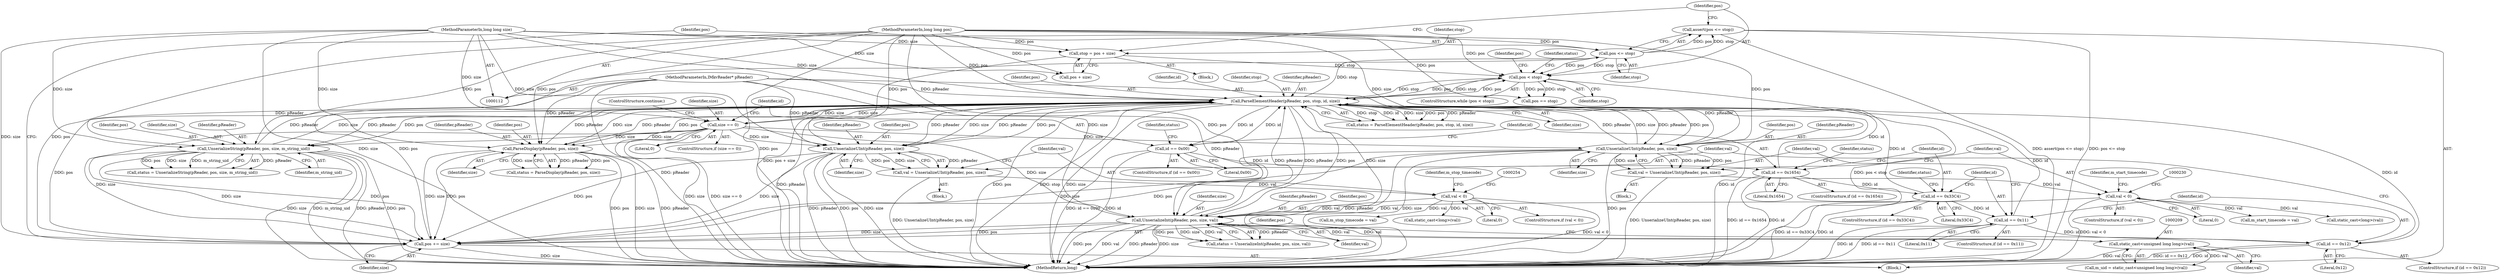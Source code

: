 digraph "1_Android_cc274e2abe8b2a6698a5c47d8aa4bb45f1f9538d_38@API" {
"1000262" [label="(Call,assert(pos <= stop))"];
"1000263" [label="(Call,pos <= stop)"];
"1000259" [label="(Call,pos += size)"];
"1000175" [label="(Call,UnserializeString(pReader, pos, size, m_string_uid))"];
"1000133" [label="(Call,ParseElementHeader(pReader, pos, stop, id, size))"];
"1000220" [label="(Call,UnserializeUInt(pReader, pos, size))"];
"1000113" [label="(MethodParameterIn,IMkvReader* pReader)"];
"1000114" [label="(MethodParameterIn,long long pos)"];
"1000146" [label="(Call,size == 0)"];
"1000115" [label="(MethodParameterIn,long long size)"];
"1000244" [label="(Call,UnserializeUInt(pReader, pos, size))"];
"1000195" [label="(Call,UnserializeInt(pReader, pos, size, val))"];
"1000208" [label="(Call,static_cast<unsigned long long>(val))"];
"1000249" [label="(Call,val < 0)"];
"1000242" [label="(Call,val = UnserializeUInt(pReader, pos, size))"];
"1000225" [label="(Call,val < 0)"];
"1000218" [label="(Call,val = UnserializeUInt(pReader, pos, size))"];
"1000157" [label="(Call,ParseDisplay(pReader, pos, size))"];
"1000124" [label="(Call,pos < stop)"];
"1000118" [label="(Call,stop = pos + size)"];
"1000151" [label="(Call,id == 0x00)"];
"1000169" [label="(Call,id == 0x1654)"];
"1000237" [label="(Call,id == 0x12)"];
"1000213" [label="(Call,id == 0x11)"];
"1000188" [label="(Call,id == 0x33C4)"];
"1000177" [label="(Identifier,pos)"];
"1000215" [label="(Literal,0x11)"];
"1000222" [label="(Identifier,pos)"];
"1000153" [label="(Literal,0x00)"];
"1000114" [label="(MethodParameterIn,long long pos)"];
"1000236" [label="(ControlStructure,if (id == 0x12))"];
"1000225" [label="(Call,val < 0)"];
"1000247" [label="(Identifier,size)"];
"1000116" [label="(Block,)"];
"1000216" [label="(Block,)"];
"1000171" [label="(Literal,0x1654)"];
"1000131" [label="(Call,status = ParseElementHeader(pReader, pos, stop, id, size))"];
"1000240" [label="(Block,)"];
"1000265" [label="(Identifier,stop)"];
"1000268" [label="(Identifier,pos)"];
"1000250" [label="(Identifier,val)"];
"1000232" [label="(Call,m_start_timecode = val)"];
"1000193" [label="(Call,status = UnserializeInt(pReader, pos, size, val))"];
"1000145" [label="(ControlStructure,if (size == 0))"];
"1000219" [label="(Identifier,val)"];
"1000147" [label="(Identifier,size)"];
"1000118" [label="(Call,stop = pos + size)"];
"1000199" [label="(Identifier,val)"];
"1000113" [label="(MethodParameterIn,IMkvReader* pReader)"];
"1000135" [label="(Identifier,pos)"];
"1000229" [label="(Call,static_cast<long>(val))"];
"1000233" [label="(Identifier,m_start_timecode)"];
"1000272" [label="(MethodReturn,long)"];
"1000208" [label="(Call,static_cast<unsigned long long>(val))"];
"1000156" [label="(Identifier,status)"];
"1000262" [label="(Call,assert(pos <= stop))"];
"1000151" [label="(Call,id == 0x00)"];
"1000249" [label="(Call,val < 0)"];
"1000187" [label="(ControlStructure,if (id == 0x33C4))"];
"1000173" [label="(Call,status = UnserializeString(pReader, pos, size, m_string_uid))"];
"1000115" [label="(MethodParameterIn,long long size)"];
"1000264" [label="(Identifier,pos)"];
"1000158" [label="(Identifier,pReader)"];
"1000214" [label="(Identifier,id)"];
"1000194" [label="(Identifier,status)"];
"1000206" [label="(Call,m_uid = static_cast<unsigned long long>(val))"];
"1000119" [label="(Identifier,stop)"];
"1000174" [label="(Identifier,status)"];
"1000175" [label="(Call,UnserializeString(pReader, pos, size, m_string_uid))"];
"1000196" [label="(Identifier,pReader)"];
"1000152" [label="(Identifier,id)"];
"1000221" [label="(Identifier,pReader)"];
"1000168" [label="(ControlStructure,if (id == 0x1654))"];
"1000220" [label="(Call,UnserializeUInt(pReader, pos, size))"];
"1000188" [label="(Call,id == 0x33C4)"];
"1000259" [label="(Call,pos += size)"];
"1000159" [label="(Identifier,pos)"];
"1000189" [label="(Identifier,id)"];
"1000267" [label="(Call,pos == stop)"];
"1000245" [label="(Identifier,pReader)"];
"1000237" [label="(Call,id == 0x12)"];
"1000146" [label="(Call,size == 0)"];
"1000150" [label="(ControlStructure,if (id == 0x00))"];
"1000226" [label="(Identifier,val)"];
"1000190" [label="(Literal,0x33C4)"];
"1000169" [label="(Call,id == 0x1654)"];
"1000149" [label="(ControlStructure,continue;)"];
"1000210" [label="(Identifier,val)"];
"1000120" [label="(Call,pos + size)"];
"1000256" [label="(Call,m_stop_timecode = val)"];
"1000160" [label="(Identifier,size)"];
"1000218" [label="(Call,val = UnserializeUInt(pReader, pos, size))"];
"1000157" [label="(Call,ParseDisplay(pReader, pos, size))"];
"1000224" [label="(ControlStructure,if (val < 0))"];
"1000246" [label="(Identifier,pos)"];
"1000239" [label="(Literal,0x12)"];
"1000195" [label="(Call,UnserializeInt(pReader, pos, size, val))"];
"1000238" [label="(Identifier,id)"];
"1000138" [label="(Identifier,size)"];
"1000227" [label="(Literal,0)"];
"1000178" [label="(Identifier,size)"];
"1000253" [label="(Call,static_cast<long>(val))"];
"1000243" [label="(Identifier,val)"];
"1000155" [label="(Call,status = ParseDisplay(pReader, pos, size))"];
"1000133" [label="(Call,ParseElementHeader(pReader, pos, stop, id, size))"];
"1000132" [label="(Identifier,status)"];
"1000176" [label="(Identifier,pReader)"];
"1000263" [label="(Call,pos <= stop)"];
"1000261" [label="(Identifier,size)"];
"1000257" [label="(Identifier,m_stop_timecode)"];
"1000148" [label="(Literal,0)"];
"1000244" [label="(Call,UnserializeUInt(pReader, pos, size))"];
"1000213" [label="(Call,id == 0x11)"];
"1000137" [label="(Identifier,id)"];
"1000212" [label="(ControlStructure,if (id == 0x11))"];
"1000127" [label="(Block,)"];
"1000179" [label="(Identifier,m_string_uid)"];
"1000126" [label="(Identifier,stop)"];
"1000260" [label="(Identifier,pos)"];
"1000242" [label="(Call,val = UnserializeUInt(pReader, pos, size))"];
"1000223" [label="(Identifier,size)"];
"1000125" [label="(Identifier,pos)"];
"1000170" [label="(Identifier,id)"];
"1000123" [label="(ControlStructure,while (pos < stop))"];
"1000136" [label="(Identifier,stop)"];
"1000197" [label="(Identifier,pos)"];
"1000251" [label="(Literal,0)"];
"1000124" [label="(Call,pos < stop)"];
"1000198" [label="(Identifier,size)"];
"1000248" [label="(ControlStructure,if (val < 0))"];
"1000134" [label="(Identifier,pReader)"];
"1000262" -> "1000127"  [label="AST: "];
"1000262" -> "1000263"  [label="CFG: "];
"1000263" -> "1000262"  [label="AST: "];
"1000125" -> "1000262"  [label="CFG: "];
"1000262" -> "1000272"  [label="DDG: assert(pos <= stop)"];
"1000262" -> "1000272"  [label="DDG: pos <= stop"];
"1000263" -> "1000262"  [label="DDG: pos"];
"1000263" -> "1000262"  [label="DDG: stop"];
"1000263" -> "1000265"  [label="CFG: "];
"1000264" -> "1000263"  [label="AST: "];
"1000265" -> "1000263"  [label="AST: "];
"1000263" -> "1000124"  [label="DDG: pos"];
"1000263" -> "1000124"  [label="DDG: stop"];
"1000259" -> "1000263"  [label="DDG: pos"];
"1000114" -> "1000263"  [label="DDG: pos"];
"1000133" -> "1000263"  [label="DDG: stop"];
"1000259" -> "1000127"  [label="AST: "];
"1000259" -> "1000261"  [label="CFG: "];
"1000260" -> "1000259"  [label="AST: "];
"1000261" -> "1000259"  [label="AST: "];
"1000264" -> "1000259"  [label="CFG: "];
"1000259" -> "1000272"  [label="DDG: size"];
"1000175" -> "1000259"  [label="DDG: size"];
"1000175" -> "1000259"  [label="DDG: pos"];
"1000220" -> "1000259"  [label="DDG: size"];
"1000220" -> "1000259"  [label="DDG: pos"];
"1000157" -> "1000259"  [label="DDG: size"];
"1000157" -> "1000259"  [label="DDG: pos"];
"1000146" -> "1000259"  [label="DDG: size"];
"1000244" -> "1000259"  [label="DDG: size"];
"1000244" -> "1000259"  [label="DDG: pos"];
"1000195" -> "1000259"  [label="DDG: size"];
"1000195" -> "1000259"  [label="DDG: pos"];
"1000115" -> "1000259"  [label="DDG: size"];
"1000133" -> "1000259"  [label="DDG: pos"];
"1000114" -> "1000259"  [label="DDG: pos"];
"1000175" -> "1000173"  [label="AST: "];
"1000175" -> "1000179"  [label="CFG: "];
"1000176" -> "1000175"  [label="AST: "];
"1000177" -> "1000175"  [label="AST: "];
"1000178" -> "1000175"  [label="AST: "];
"1000179" -> "1000175"  [label="AST: "];
"1000173" -> "1000175"  [label="CFG: "];
"1000175" -> "1000272"  [label="DDG: size"];
"1000175" -> "1000272"  [label="DDG: m_string_uid"];
"1000175" -> "1000272"  [label="DDG: pReader"];
"1000175" -> "1000272"  [label="DDG: pos"];
"1000175" -> "1000133"  [label="DDG: pReader"];
"1000175" -> "1000133"  [label="DDG: size"];
"1000175" -> "1000173"  [label="DDG: pReader"];
"1000175" -> "1000173"  [label="DDG: pos"];
"1000175" -> "1000173"  [label="DDG: size"];
"1000175" -> "1000173"  [label="DDG: m_string_uid"];
"1000133" -> "1000175"  [label="DDG: pReader"];
"1000133" -> "1000175"  [label="DDG: pos"];
"1000113" -> "1000175"  [label="DDG: pReader"];
"1000114" -> "1000175"  [label="DDG: pos"];
"1000146" -> "1000175"  [label="DDG: size"];
"1000115" -> "1000175"  [label="DDG: size"];
"1000133" -> "1000131"  [label="AST: "];
"1000133" -> "1000138"  [label="CFG: "];
"1000134" -> "1000133"  [label="AST: "];
"1000135" -> "1000133"  [label="AST: "];
"1000136" -> "1000133"  [label="AST: "];
"1000137" -> "1000133"  [label="AST: "];
"1000138" -> "1000133"  [label="AST: "];
"1000131" -> "1000133"  [label="CFG: "];
"1000133" -> "1000272"  [label="DDG: pReader"];
"1000133" -> "1000272"  [label="DDG: pos"];
"1000133" -> "1000272"  [label="DDG: stop"];
"1000133" -> "1000272"  [label="DDG: size"];
"1000133" -> "1000272"  [label="DDG: id"];
"1000133" -> "1000124"  [label="DDG: pos"];
"1000133" -> "1000124"  [label="DDG: stop"];
"1000133" -> "1000131"  [label="DDG: stop"];
"1000133" -> "1000131"  [label="DDG: id"];
"1000133" -> "1000131"  [label="DDG: size"];
"1000133" -> "1000131"  [label="DDG: pos"];
"1000133" -> "1000131"  [label="DDG: pReader"];
"1000220" -> "1000133"  [label="DDG: pReader"];
"1000220" -> "1000133"  [label="DDG: size"];
"1000244" -> "1000133"  [label="DDG: pReader"];
"1000244" -> "1000133"  [label="DDG: size"];
"1000195" -> "1000133"  [label="DDG: pReader"];
"1000195" -> "1000133"  [label="DDG: size"];
"1000157" -> "1000133"  [label="DDG: pReader"];
"1000157" -> "1000133"  [label="DDG: size"];
"1000113" -> "1000133"  [label="DDG: pReader"];
"1000124" -> "1000133"  [label="DDG: pos"];
"1000124" -> "1000133"  [label="DDG: stop"];
"1000114" -> "1000133"  [label="DDG: pos"];
"1000151" -> "1000133"  [label="DDG: id"];
"1000169" -> "1000133"  [label="DDG: id"];
"1000237" -> "1000133"  [label="DDG: id"];
"1000213" -> "1000133"  [label="DDG: id"];
"1000188" -> "1000133"  [label="DDG: id"];
"1000146" -> "1000133"  [label="DDG: size"];
"1000115" -> "1000133"  [label="DDG: size"];
"1000133" -> "1000146"  [label="DDG: size"];
"1000133" -> "1000151"  [label="DDG: id"];
"1000133" -> "1000157"  [label="DDG: pReader"];
"1000133" -> "1000157"  [label="DDG: pos"];
"1000133" -> "1000195"  [label="DDG: pReader"];
"1000133" -> "1000195"  [label="DDG: pos"];
"1000133" -> "1000220"  [label="DDG: pReader"];
"1000133" -> "1000220"  [label="DDG: pos"];
"1000133" -> "1000244"  [label="DDG: pReader"];
"1000133" -> "1000244"  [label="DDG: pos"];
"1000220" -> "1000218"  [label="AST: "];
"1000220" -> "1000223"  [label="CFG: "];
"1000221" -> "1000220"  [label="AST: "];
"1000222" -> "1000220"  [label="AST: "];
"1000223" -> "1000220"  [label="AST: "];
"1000218" -> "1000220"  [label="CFG: "];
"1000220" -> "1000272"  [label="DDG: pReader"];
"1000220" -> "1000272"  [label="DDG: size"];
"1000220" -> "1000272"  [label="DDG: pos"];
"1000220" -> "1000218"  [label="DDG: pReader"];
"1000220" -> "1000218"  [label="DDG: pos"];
"1000220" -> "1000218"  [label="DDG: size"];
"1000113" -> "1000220"  [label="DDG: pReader"];
"1000114" -> "1000220"  [label="DDG: pos"];
"1000146" -> "1000220"  [label="DDG: size"];
"1000115" -> "1000220"  [label="DDG: size"];
"1000113" -> "1000112"  [label="AST: "];
"1000113" -> "1000272"  [label="DDG: pReader"];
"1000113" -> "1000157"  [label="DDG: pReader"];
"1000113" -> "1000195"  [label="DDG: pReader"];
"1000113" -> "1000244"  [label="DDG: pReader"];
"1000114" -> "1000112"  [label="AST: "];
"1000114" -> "1000272"  [label="DDG: pos"];
"1000114" -> "1000118"  [label="DDG: pos"];
"1000114" -> "1000120"  [label="DDG: pos"];
"1000114" -> "1000124"  [label="DDG: pos"];
"1000114" -> "1000157"  [label="DDG: pos"];
"1000114" -> "1000195"  [label="DDG: pos"];
"1000114" -> "1000244"  [label="DDG: pos"];
"1000114" -> "1000267"  [label="DDG: pos"];
"1000146" -> "1000145"  [label="AST: "];
"1000146" -> "1000148"  [label="CFG: "];
"1000147" -> "1000146"  [label="AST: "];
"1000148" -> "1000146"  [label="AST: "];
"1000149" -> "1000146"  [label="CFG: "];
"1000152" -> "1000146"  [label="CFG: "];
"1000146" -> "1000272"  [label="DDG: size"];
"1000146" -> "1000272"  [label="DDG: size == 0"];
"1000115" -> "1000146"  [label="DDG: size"];
"1000146" -> "1000157"  [label="DDG: size"];
"1000146" -> "1000195"  [label="DDG: size"];
"1000146" -> "1000244"  [label="DDG: size"];
"1000115" -> "1000112"  [label="AST: "];
"1000115" -> "1000272"  [label="DDG: size"];
"1000115" -> "1000118"  [label="DDG: size"];
"1000115" -> "1000120"  [label="DDG: size"];
"1000115" -> "1000157"  [label="DDG: size"];
"1000115" -> "1000195"  [label="DDG: size"];
"1000115" -> "1000244"  [label="DDG: size"];
"1000244" -> "1000242"  [label="AST: "];
"1000244" -> "1000247"  [label="CFG: "];
"1000245" -> "1000244"  [label="AST: "];
"1000246" -> "1000244"  [label="AST: "];
"1000247" -> "1000244"  [label="AST: "];
"1000242" -> "1000244"  [label="CFG: "];
"1000244" -> "1000272"  [label="DDG: pReader"];
"1000244" -> "1000272"  [label="DDG: pos"];
"1000244" -> "1000272"  [label="DDG: size"];
"1000244" -> "1000242"  [label="DDG: pReader"];
"1000244" -> "1000242"  [label="DDG: pos"];
"1000244" -> "1000242"  [label="DDG: size"];
"1000195" -> "1000193"  [label="AST: "];
"1000195" -> "1000199"  [label="CFG: "];
"1000196" -> "1000195"  [label="AST: "];
"1000197" -> "1000195"  [label="AST: "];
"1000198" -> "1000195"  [label="AST: "];
"1000199" -> "1000195"  [label="AST: "];
"1000193" -> "1000195"  [label="CFG: "];
"1000195" -> "1000272"  [label="DDG: pos"];
"1000195" -> "1000272"  [label="DDG: val"];
"1000195" -> "1000272"  [label="DDG: pReader"];
"1000195" -> "1000272"  [label="DDG: size"];
"1000195" -> "1000193"  [label="DDG: pReader"];
"1000195" -> "1000193"  [label="DDG: pos"];
"1000195" -> "1000193"  [label="DDG: size"];
"1000195" -> "1000193"  [label="DDG: val"];
"1000208" -> "1000195"  [label="DDG: val"];
"1000249" -> "1000195"  [label="DDG: val"];
"1000225" -> "1000195"  [label="DDG: val"];
"1000195" -> "1000208"  [label="DDG: val"];
"1000208" -> "1000206"  [label="AST: "];
"1000208" -> "1000210"  [label="CFG: "];
"1000209" -> "1000208"  [label="AST: "];
"1000210" -> "1000208"  [label="AST: "];
"1000206" -> "1000208"  [label="CFG: "];
"1000208" -> "1000272"  [label="DDG: val"];
"1000208" -> "1000206"  [label="DDG: val"];
"1000249" -> "1000248"  [label="AST: "];
"1000249" -> "1000251"  [label="CFG: "];
"1000250" -> "1000249"  [label="AST: "];
"1000251" -> "1000249"  [label="AST: "];
"1000254" -> "1000249"  [label="CFG: "];
"1000257" -> "1000249"  [label="CFG: "];
"1000249" -> "1000272"  [label="DDG: val < 0"];
"1000242" -> "1000249"  [label="DDG: val"];
"1000249" -> "1000253"  [label="DDG: val"];
"1000249" -> "1000256"  [label="DDG: val"];
"1000242" -> "1000240"  [label="AST: "];
"1000243" -> "1000242"  [label="AST: "];
"1000250" -> "1000242"  [label="CFG: "];
"1000242" -> "1000272"  [label="DDG: UnserializeUInt(pReader, pos, size)"];
"1000225" -> "1000224"  [label="AST: "];
"1000225" -> "1000227"  [label="CFG: "];
"1000226" -> "1000225"  [label="AST: "];
"1000227" -> "1000225"  [label="AST: "];
"1000230" -> "1000225"  [label="CFG: "];
"1000233" -> "1000225"  [label="CFG: "];
"1000225" -> "1000272"  [label="DDG: val < 0"];
"1000218" -> "1000225"  [label="DDG: val"];
"1000225" -> "1000229"  [label="DDG: val"];
"1000225" -> "1000232"  [label="DDG: val"];
"1000218" -> "1000216"  [label="AST: "];
"1000219" -> "1000218"  [label="AST: "];
"1000226" -> "1000218"  [label="CFG: "];
"1000218" -> "1000272"  [label="DDG: UnserializeUInt(pReader, pos, size)"];
"1000157" -> "1000155"  [label="AST: "];
"1000157" -> "1000160"  [label="CFG: "];
"1000158" -> "1000157"  [label="AST: "];
"1000159" -> "1000157"  [label="AST: "];
"1000160" -> "1000157"  [label="AST: "];
"1000155" -> "1000157"  [label="CFG: "];
"1000157" -> "1000272"  [label="DDG: pos"];
"1000157" -> "1000272"  [label="DDG: size"];
"1000157" -> "1000272"  [label="DDG: pReader"];
"1000157" -> "1000155"  [label="DDG: pReader"];
"1000157" -> "1000155"  [label="DDG: pos"];
"1000157" -> "1000155"  [label="DDG: size"];
"1000124" -> "1000123"  [label="AST: "];
"1000124" -> "1000126"  [label="CFG: "];
"1000125" -> "1000124"  [label="AST: "];
"1000126" -> "1000124"  [label="AST: "];
"1000132" -> "1000124"  [label="CFG: "];
"1000268" -> "1000124"  [label="CFG: "];
"1000124" -> "1000272"  [label="DDG: pos < stop"];
"1000118" -> "1000124"  [label="DDG: stop"];
"1000124" -> "1000267"  [label="DDG: pos"];
"1000124" -> "1000267"  [label="DDG: stop"];
"1000118" -> "1000116"  [label="AST: "];
"1000118" -> "1000120"  [label="CFG: "];
"1000119" -> "1000118"  [label="AST: "];
"1000120" -> "1000118"  [label="AST: "];
"1000125" -> "1000118"  [label="CFG: "];
"1000118" -> "1000272"  [label="DDG: pos + size"];
"1000151" -> "1000150"  [label="AST: "];
"1000151" -> "1000153"  [label="CFG: "];
"1000152" -> "1000151"  [label="AST: "];
"1000153" -> "1000151"  [label="AST: "];
"1000156" -> "1000151"  [label="CFG: "];
"1000170" -> "1000151"  [label="CFG: "];
"1000151" -> "1000272"  [label="DDG: id == 0x00"];
"1000151" -> "1000272"  [label="DDG: id"];
"1000151" -> "1000169"  [label="DDG: id"];
"1000169" -> "1000168"  [label="AST: "];
"1000169" -> "1000171"  [label="CFG: "];
"1000170" -> "1000169"  [label="AST: "];
"1000171" -> "1000169"  [label="AST: "];
"1000174" -> "1000169"  [label="CFG: "];
"1000189" -> "1000169"  [label="CFG: "];
"1000169" -> "1000272"  [label="DDG: id == 0x1654"];
"1000169" -> "1000272"  [label="DDG: id"];
"1000169" -> "1000188"  [label="DDG: id"];
"1000237" -> "1000236"  [label="AST: "];
"1000237" -> "1000239"  [label="CFG: "];
"1000238" -> "1000237"  [label="AST: "];
"1000239" -> "1000237"  [label="AST: "];
"1000243" -> "1000237"  [label="CFG: "];
"1000260" -> "1000237"  [label="CFG: "];
"1000237" -> "1000272"  [label="DDG: id == 0x12"];
"1000237" -> "1000272"  [label="DDG: id"];
"1000213" -> "1000237"  [label="DDG: id"];
"1000213" -> "1000212"  [label="AST: "];
"1000213" -> "1000215"  [label="CFG: "];
"1000214" -> "1000213"  [label="AST: "];
"1000215" -> "1000213"  [label="AST: "];
"1000219" -> "1000213"  [label="CFG: "];
"1000238" -> "1000213"  [label="CFG: "];
"1000213" -> "1000272"  [label="DDG: id"];
"1000213" -> "1000272"  [label="DDG: id == 0x11"];
"1000188" -> "1000213"  [label="DDG: id"];
"1000188" -> "1000187"  [label="AST: "];
"1000188" -> "1000190"  [label="CFG: "];
"1000189" -> "1000188"  [label="AST: "];
"1000190" -> "1000188"  [label="AST: "];
"1000194" -> "1000188"  [label="CFG: "];
"1000214" -> "1000188"  [label="CFG: "];
"1000188" -> "1000272"  [label="DDG: id == 0x33C4"];
"1000188" -> "1000272"  [label="DDG: id"];
}

